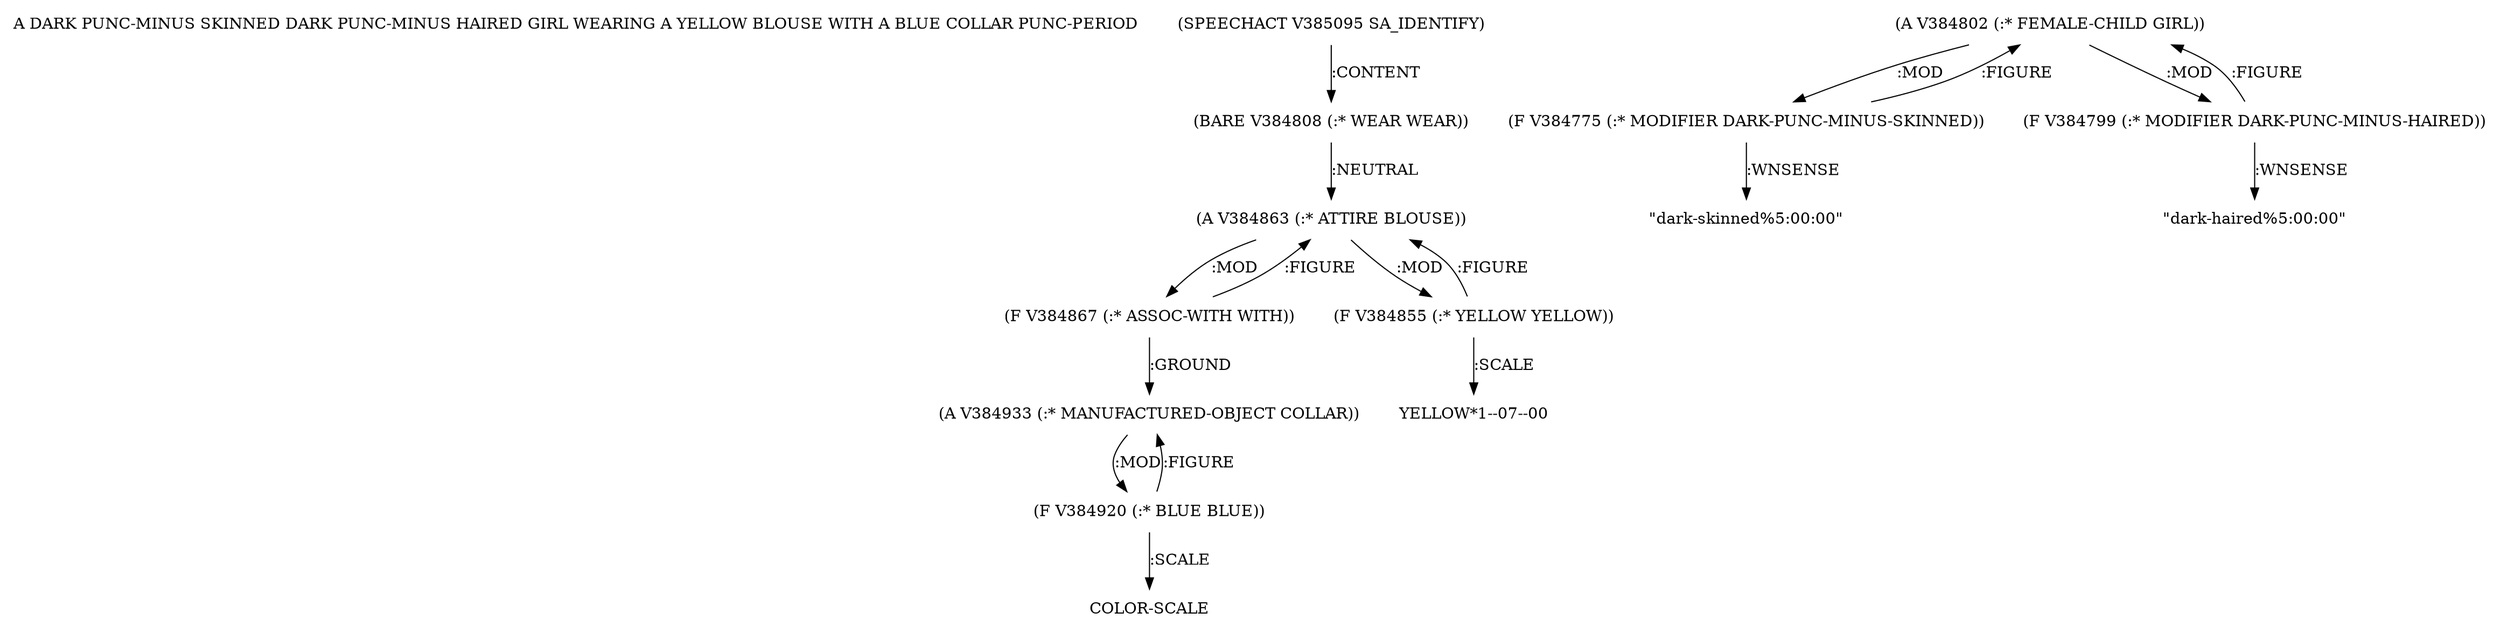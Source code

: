 digraph Terms {
  node [shape=none]
  "A DARK PUNC-MINUS SKINNED DARK PUNC-MINUS HAIRED GIRL WEARING A YELLOW BLOUSE WITH A BLUE COLLAR PUNC-PERIOD"
  "V385095" [label="(SPEECHACT V385095 SA_IDENTIFY)"]
  "V385095" -> "V384808" [label=":CONTENT"]
  "V384808" [label="(BARE V384808 (:* WEAR WEAR))"]
  "V384808" -> "V384863" [label=":NEUTRAL"]
  "V384863" [label="(A V384863 (:* ATTIRE BLOUSE))"]
  "V384863" -> "V384867" [label=":MOD"]
  "V384863" -> "V384855" [label=":MOD"]
  "V384855" [label="(F V384855 (:* YELLOW YELLOW))"]
  "V384855" -> "V384863" [label=":FIGURE"]
  "V384855" -> "NT393621" [label=":SCALE"]
  "NT393621" [label="YELLOW*1--07--00"]
  "V384867" [label="(F V384867 (:* ASSOC-WITH WITH))"]
  "V384867" -> "V384933" [label=":GROUND"]
  "V384867" -> "V384863" [label=":FIGURE"]
  "V384933" [label="(A V384933 (:* MANUFACTURED-OBJECT COLLAR))"]
  "V384933" -> "V384920" [label=":MOD"]
  "V384920" [label="(F V384920 (:* BLUE BLUE))"]
  "V384920" -> "V384933" [label=":FIGURE"]
  "V384920" -> "NT393622" [label=":SCALE"]
  "NT393622" [label="COLOR-SCALE"]
  "V384802" [label="(A V384802 (:* FEMALE-CHILD GIRL))"]
  "V384802" -> "V384775" [label=":MOD"]
  "V384802" -> "V384799" [label=":MOD"]
  "V384775" [label="(F V384775 (:* MODIFIER DARK-PUNC-MINUS-SKINNED))"]
  "V384775" -> "V384802" [label=":FIGURE"]
  "V384775" -> "NT393623" [label=":WNSENSE"]
  "NT393623" [label="\"dark-skinned%5:00:00\""]
  "V384799" [label="(F V384799 (:* MODIFIER DARK-PUNC-MINUS-HAIRED))"]
  "V384799" -> "V384802" [label=":FIGURE"]
  "V384799" -> "NT393624" [label=":WNSENSE"]
  "NT393624" [label="\"dark-haired%5:00:00\""]
}
